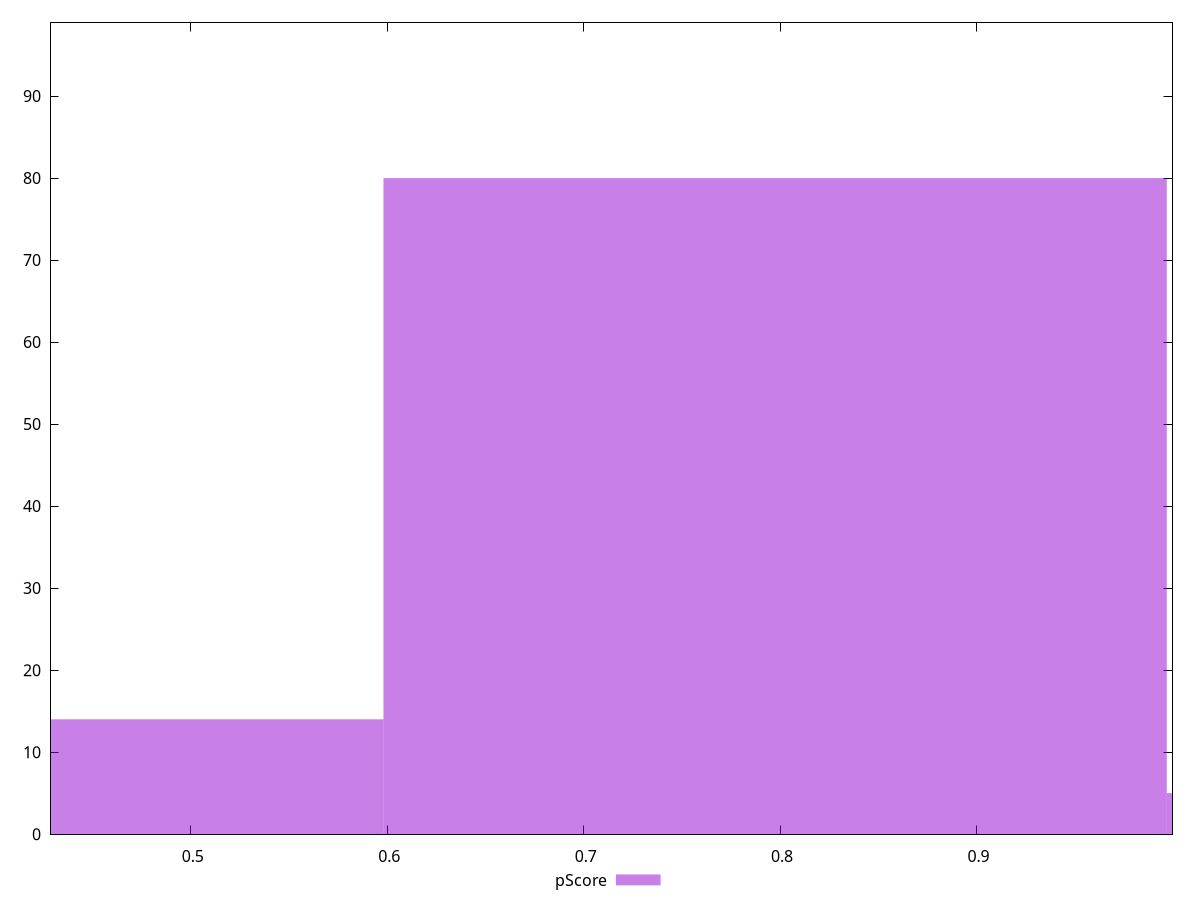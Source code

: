 reset

$pScore <<EOF
1.1961842036149102 5
0.7974561357432735 80
0.3987280678716367 14
EOF

set key outside below
set boxwidth 0.3987280678716367
set xrange [0.42834810267273143:0.9997395828923463]
set yrange [0:99]
set trange [0:99]
set style fill transparent solid 0.5 noborder
set terminal svg size 640, 490 enhanced background rgb 'white'
set output "reports/report_00027_2021-02-24T12-40-31.850Z/first-cpu-idle/samples/card/pScore/histogram.svg"

plot $pScore title "pScore" with boxes

reset
